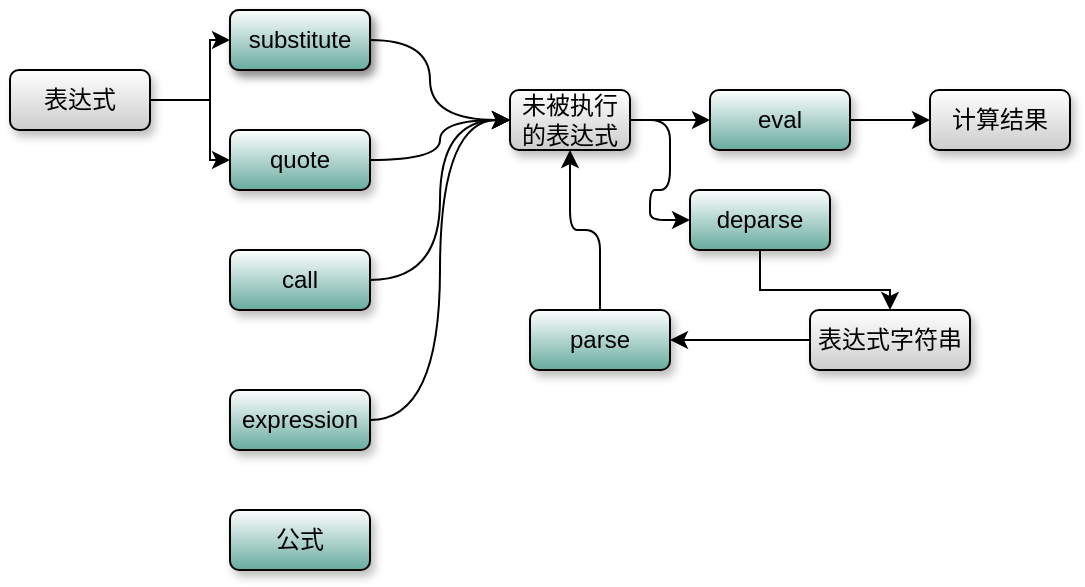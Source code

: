 <mxfile version="14.6.13" type="device"><diagram id="XdFWlTIESPItKXtwNGFa" name="第 1 页"><mxGraphModel dx="1024" dy="584" grid="1" gridSize="10" guides="1" tooltips="1" connect="1" arrows="1" fold="1" page="1" pageScale="1" pageWidth="827" pageHeight="1169" math="0" shadow="0"><root><mxCell id="0"/><mxCell id="1" parent="0"/><mxCell id="oDgfJDU8szrZvKDwkGxw-9" style="edgeStyle=orthogonalEdgeStyle;rounded=0;orthogonalLoop=1;jettySize=auto;html=1;" edge="1" parent="1" source="oDgfJDU8szrZvKDwkGxw-1" target="oDgfJDU8szrZvKDwkGxw-4"><mxGeometry relative="1" as="geometry"><Array as="points"><mxPoint x="150" y="135"/><mxPoint x="150" y="105"/></Array></mxGeometry></mxCell><mxCell id="oDgfJDU8szrZvKDwkGxw-11" style="edgeStyle=orthogonalEdgeStyle;rounded=0;orthogonalLoop=1;jettySize=auto;html=1;entryX=0;entryY=0.5;entryDx=0;entryDy=0;" edge="1" parent="1" source="oDgfJDU8szrZvKDwkGxw-1" target="oDgfJDU8szrZvKDwkGxw-5"><mxGeometry relative="1" as="geometry"><Array as="points"><mxPoint x="150" y="135"/><mxPoint x="150" y="165"/></Array></mxGeometry></mxCell><mxCell id="oDgfJDU8szrZvKDwkGxw-1" value="表达式" style="rounded=1;whiteSpace=wrap;html=1;gradientColor=#CCCCCC;glass=0;shadow=1;" vertex="1" parent="1"><mxGeometry x="50" y="120" width="70" height="30" as="geometry"/></mxCell><mxCell id="oDgfJDU8szrZvKDwkGxw-3" value="substitute()" style="rounded=1;whiteSpace=wrap;html=1;glass=0;shadow=1;gradientColor=#67AB9F;" vertex="1" parent="1"><mxGeometry x="160" y="90" width="70" height="30" as="geometry"/></mxCell><mxCell id="oDgfJDU8szrZvKDwkGxw-13" style="edgeStyle=orthogonalEdgeStyle;orthogonalLoop=1;jettySize=auto;html=1;entryX=0;entryY=0.5;entryDx=0;entryDy=0;curved=1;strokeWidth=1;endSize=6;" edge="1" parent="1" source="oDgfJDU8szrZvKDwkGxw-4" target="oDgfJDU8szrZvKDwkGxw-12"><mxGeometry relative="1" as="geometry"><Array as="points"><mxPoint x="260" y="105"/><mxPoint x="260" y="145"/></Array></mxGeometry></mxCell><mxCell id="oDgfJDU8szrZvKDwkGxw-4" value="substitute" style="rounded=1;whiteSpace=wrap;html=1;glass=0;shadow=1;gradientColor=#67AB9F;" vertex="1" parent="1"><mxGeometry x="160" y="90" width="70" height="30" as="geometry"/></mxCell><mxCell id="oDgfJDU8szrZvKDwkGxw-14" style="edgeStyle=orthogonalEdgeStyle;curved=1;orthogonalLoop=1;jettySize=auto;html=1;entryX=0;entryY=0.5;entryDx=0;entryDy=0;endSize=6;strokeWidth=1;" edge="1" parent="1" source="oDgfJDU8szrZvKDwkGxw-5" target="oDgfJDU8szrZvKDwkGxw-12"><mxGeometry relative="1" as="geometry"/></mxCell><mxCell id="oDgfJDU8szrZvKDwkGxw-5" value="quote" style="rounded=1;whiteSpace=wrap;html=1;glass=0;shadow=1;gradientColor=#67AB9F;" vertex="1" parent="1"><mxGeometry x="160" y="150" width="70" height="30" as="geometry"/></mxCell><mxCell id="oDgfJDU8szrZvKDwkGxw-15" style="edgeStyle=orthogonalEdgeStyle;curved=1;orthogonalLoop=1;jettySize=auto;html=1;entryX=0;entryY=0.5;entryDx=0;entryDy=0;endSize=6;strokeWidth=1;" edge="1" parent="1" source="oDgfJDU8szrZvKDwkGxw-6" target="oDgfJDU8szrZvKDwkGxw-12"><mxGeometry relative="1" as="geometry"/></mxCell><mxCell id="oDgfJDU8szrZvKDwkGxw-6" value="call" style="rounded=1;whiteSpace=wrap;html=1;glass=0;shadow=1;gradientColor=#67AB9F;" vertex="1" parent="1"><mxGeometry x="160" y="210" width="70" height="30" as="geometry"/></mxCell><mxCell id="oDgfJDU8szrZvKDwkGxw-16" style="edgeStyle=orthogonalEdgeStyle;curved=1;orthogonalLoop=1;jettySize=auto;html=1;entryX=0;entryY=0.5;entryDx=0;entryDy=0;endSize=6;strokeWidth=1;" edge="1" parent="1" source="oDgfJDU8szrZvKDwkGxw-7" target="oDgfJDU8szrZvKDwkGxw-12"><mxGeometry relative="1" as="geometry"/></mxCell><mxCell id="oDgfJDU8szrZvKDwkGxw-7" value="expression" style="rounded=1;whiteSpace=wrap;html=1;glass=0;shadow=1;gradientColor=#67AB9F;" vertex="1" parent="1"><mxGeometry x="160" y="280" width="70" height="30" as="geometry"/></mxCell><mxCell id="oDgfJDU8szrZvKDwkGxw-8" value="公式" style="rounded=1;whiteSpace=wrap;html=1;glass=0;shadow=1;gradientColor=#67AB9F;" vertex="1" parent="1"><mxGeometry x="160" y="340" width="70" height="30" as="geometry"/></mxCell><mxCell id="oDgfJDU8szrZvKDwkGxw-20" style="edgeStyle=orthogonalEdgeStyle;curved=1;orthogonalLoop=1;jettySize=auto;html=1;entryX=0;entryY=0.5;entryDx=0;entryDy=0;endSize=6;strokeWidth=1;" edge="1" parent="1" source="oDgfJDU8szrZvKDwkGxw-12" target="oDgfJDU8szrZvKDwkGxw-19"><mxGeometry relative="1" as="geometry"/></mxCell><mxCell id="oDgfJDU8szrZvKDwkGxw-27" style="edgeStyle=orthogonalEdgeStyle;rounded=1;orthogonalLoop=1;jettySize=auto;html=1;entryX=0;entryY=0.5;entryDx=0;entryDy=0;endSize=6;strokeWidth=1;" edge="1" parent="1" source="oDgfJDU8szrZvKDwkGxw-12" target="oDgfJDU8szrZvKDwkGxw-26"><mxGeometry relative="1" as="geometry"/></mxCell><mxCell id="oDgfJDU8szrZvKDwkGxw-12" value="未被执行的表达式" style="rounded=1;whiteSpace=wrap;html=1;gradientColor=#CCCCCC;glass=0;shadow=1;" vertex="1" parent="1"><mxGeometry x="300" y="130" width="60" height="30" as="geometry"/></mxCell><mxCell id="oDgfJDU8szrZvKDwkGxw-24" style="edgeStyle=orthogonalEdgeStyle;curved=1;orthogonalLoop=1;jettySize=auto;html=1;entryX=1;entryY=0.5;entryDx=0;entryDy=0;endSize=6;strokeWidth=1;" edge="1" parent="1" source="oDgfJDU8szrZvKDwkGxw-17" target="oDgfJDU8szrZvKDwkGxw-23"><mxGeometry relative="1" as="geometry"/></mxCell><mxCell id="oDgfJDU8szrZvKDwkGxw-17" value="表达式字符串" style="rounded=1;whiteSpace=wrap;html=1;gradientColor=#CCCCCC;glass=0;shadow=1;" vertex="1" parent="1"><mxGeometry x="450" y="240" width="80" height="30" as="geometry"/></mxCell><mxCell id="oDgfJDU8szrZvKDwkGxw-18" value="计算结果" style="rounded=1;whiteSpace=wrap;html=1;gradientColor=#CCCCCC;glass=0;shadow=1;" vertex="1" parent="1"><mxGeometry x="510" y="130" width="70" height="30" as="geometry"/></mxCell><mxCell id="oDgfJDU8szrZvKDwkGxw-22" style="edgeStyle=orthogonalEdgeStyle;curved=1;orthogonalLoop=1;jettySize=auto;html=1;entryX=0;entryY=0.5;entryDx=0;entryDy=0;endSize=6;strokeWidth=1;" edge="1" parent="1" source="oDgfJDU8szrZvKDwkGxw-19" target="oDgfJDU8szrZvKDwkGxw-18"><mxGeometry relative="1" as="geometry"/></mxCell><mxCell id="oDgfJDU8szrZvKDwkGxw-19" value="eval" style="rounded=1;whiteSpace=wrap;html=1;glass=0;shadow=1;gradientColor=#67AB9F;" vertex="1" parent="1"><mxGeometry x="400" y="130" width="70" height="30" as="geometry"/></mxCell><mxCell id="oDgfJDU8szrZvKDwkGxw-25" style="edgeStyle=orthogonalEdgeStyle;orthogonalLoop=1;jettySize=auto;html=1;entryX=0.5;entryY=1;entryDx=0;entryDy=0;endSize=6;strokeWidth=1;rounded=1;" edge="1" parent="1" source="oDgfJDU8szrZvKDwkGxw-23" target="oDgfJDU8szrZvKDwkGxw-12"><mxGeometry relative="1" as="geometry"/></mxCell><mxCell id="oDgfJDU8szrZvKDwkGxw-23" value="parse" style="rounded=1;whiteSpace=wrap;html=1;glass=0;shadow=1;gradientColor=#67AB9F;" vertex="1" parent="1"><mxGeometry x="310" y="240" width="70" height="30" as="geometry"/></mxCell><mxCell id="oDgfJDU8szrZvKDwkGxw-28" style="edgeStyle=orthogonalEdgeStyle;rounded=0;orthogonalLoop=1;jettySize=auto;html=1;endSize=6;strokeWidth=1;" edge="1" parent="1" source="oDgfJDU8szrZvKDwkGxw-26" target="oDgfJDU8szrZvKDwkGxw-17"><mxGeometry relative="1" as="geometry"><Array as="points"><mxPoint x="425" y="230"/><mxPoint x="490" y="230"/></Array></mxGeometry></mxCell><mxCell id="oDgfJDU8szrZvKDwkGxw-26" value="deparse" style="rounded=1;whiteSpace=wrap;html=1;glass=0;shadow=1;gradientColor=#67AB9F;" vertex="1" parent="1"><mxGeometry x="390" y="180" width="70" height="30" as="geometry"/></mxCell></root></mxGraphModel></diagram></mxfile>